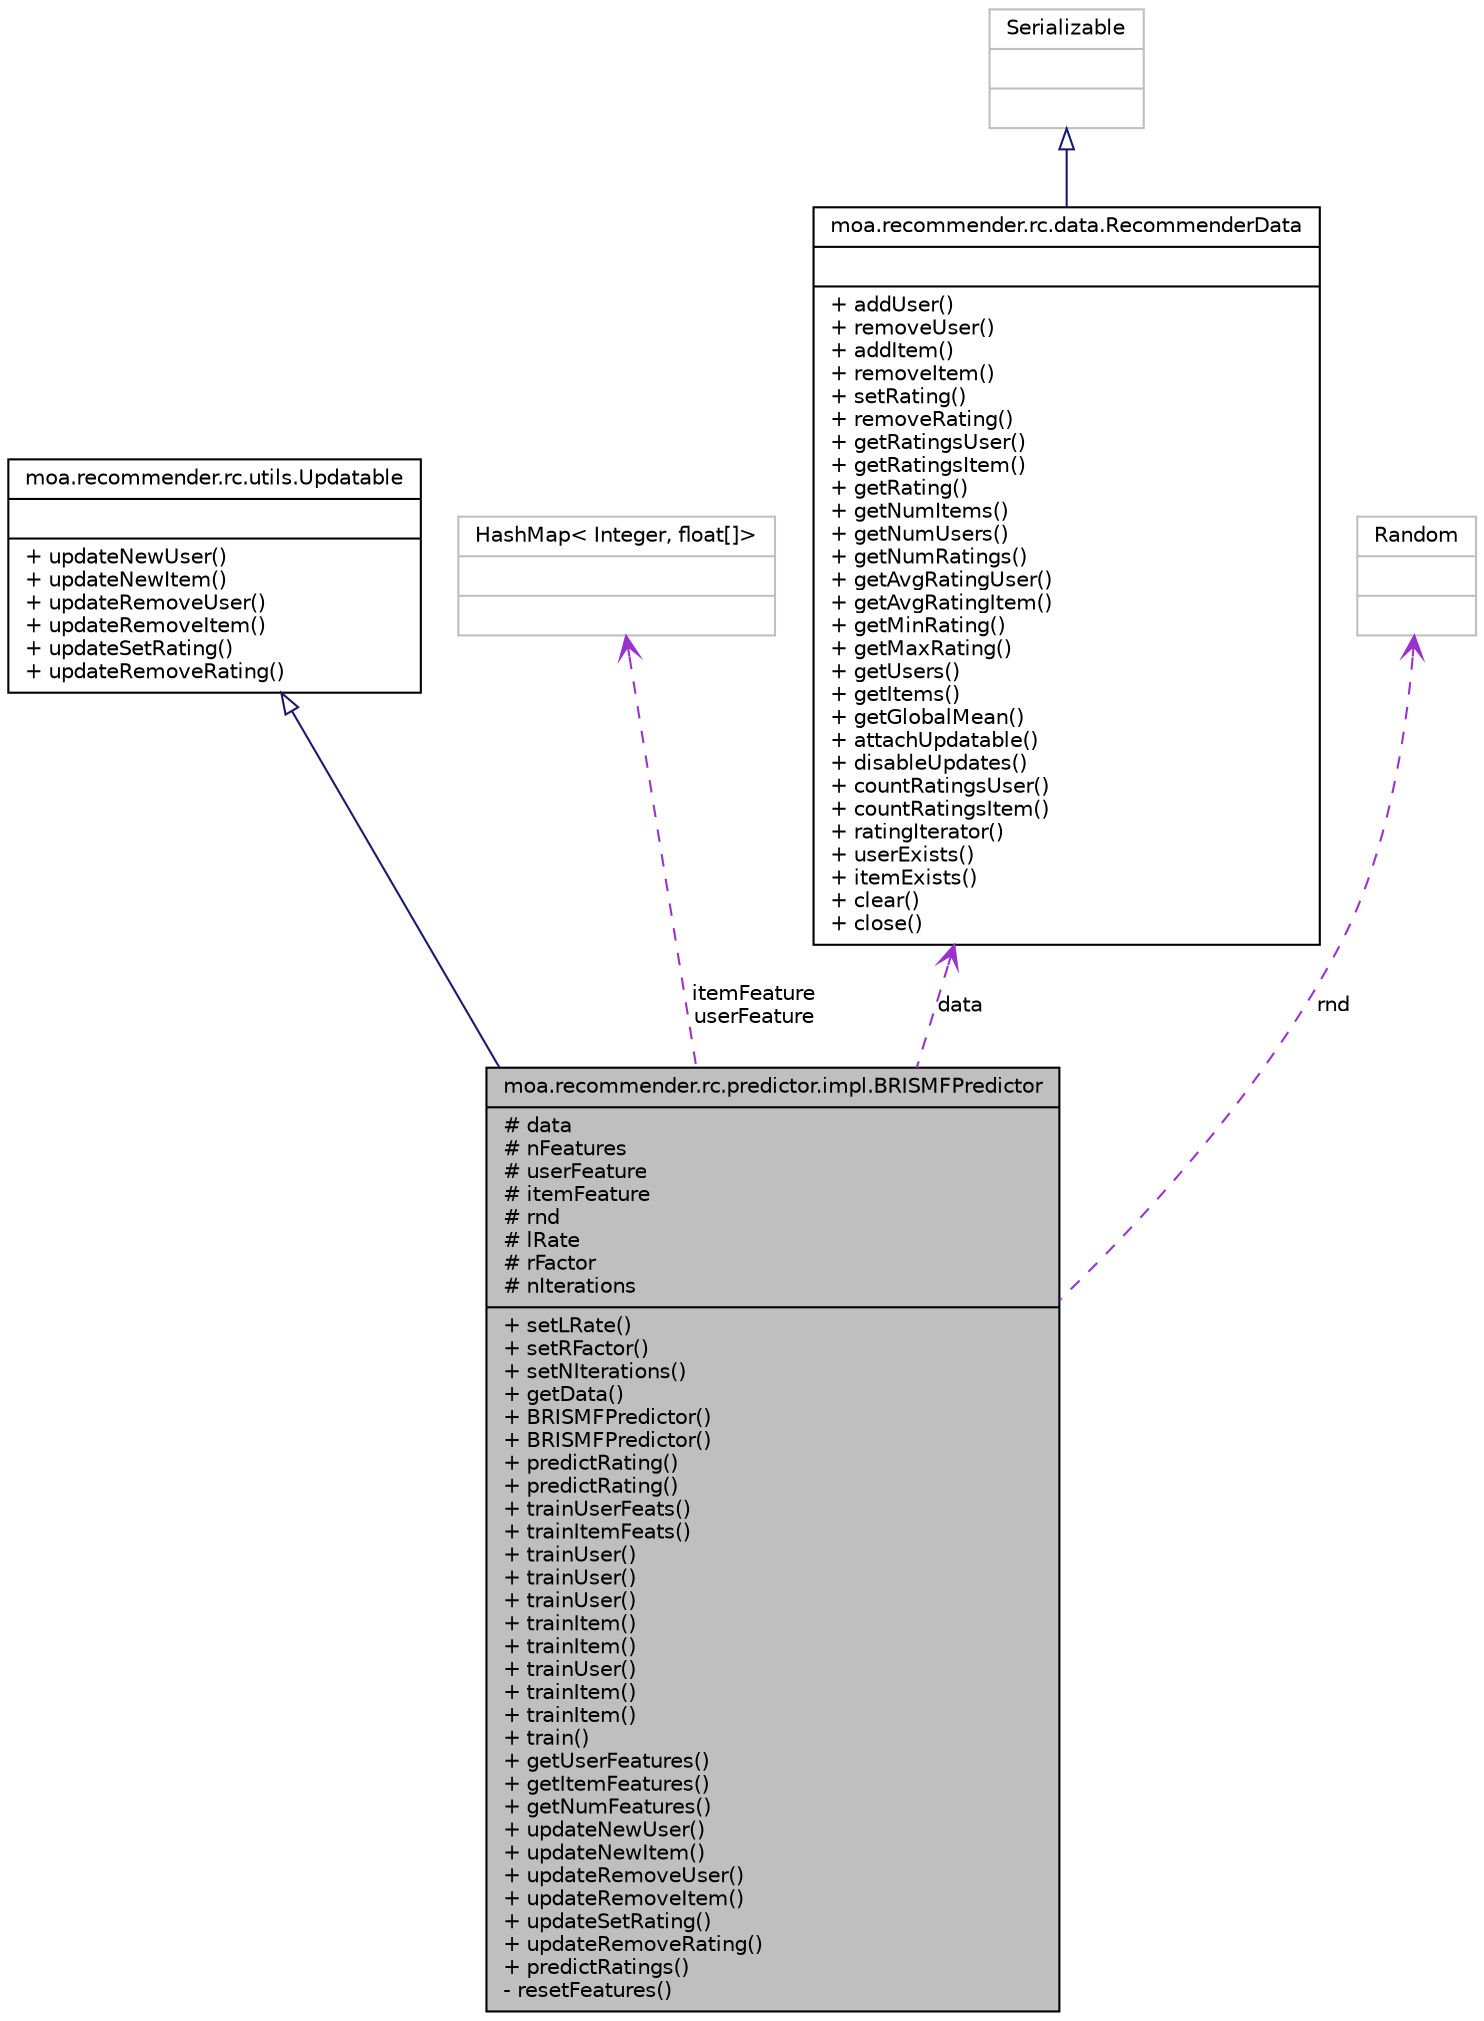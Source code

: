 digraph G
{
  edge [fontname="Helvetica",fontsize="10",labelfontname="Helvetica",labelfontsize="10"];
  node [fontname="Helvetica",fontsize="10",shape=record];
  Node1 [label="{moa.recommender.rc.predictor.impl.BRISMFPredictor\n|# data\l# nFeatures\l# userFeature\l# itemFeature\l# rnd\l# lRate\l# rFactor\l# nIterations\l|+ setLRate()\l+ setRFactor()\l+ setNIterations()\l+ getData()\l+ BRISMFPredictor()\l+ BRISMFPredictor()\l+ predictRating()\l+ predictRating()\l+ trainUserFeats()\l+ trainItemFeats()\l+ trainUser()\l+ trainUser()\l+ trainUser()\l+ trainItem()\l+ trainItem()\l+ trainUser()\l+ trainItem()\l+ trainItem()\l+ train()\l+ getUserFeatures()\l+ getItemFeatures()\l+ getNumFeatures()\l+ updateNewUser()\l+ updateNewItem()\l+ updateRemoveUser()\l+ updateRemoveItem()\l+ updateSetRating()\l+ updateRemoveRating()\l+ predictRatings()\l- resetFeatures()\l}",height=0.2,width=0.4,color="black", fillcolor="grey75", style="filled" fontcolor="black"];
  Node2 -> Node1 [dir=back,color="midnightblue",fontsize="10",style="solid",arrowtail="empty",fontname="Helvetica"];
  Node2 [label="{moa.recommender.rc.utils.Updatable\n||+ updateNewUser()\l+ updateNewItem()\l+ updateRemoveUser()\l+ updateRemoveItem()\l+ updateSetRating()\l+ updateRemoveRating()\l}",height=0.2,width=0.4,color="black", fillcolor="white", style="filled",URL="$interfacemoa_1_1recommender_1_1rc_1_1utils_1_1Updatable.html"];
  Node3 -> Node1 [dir=back,color="darkorchid3",fontsize="10",style="dashed",label="itemFeature\nuserFeature",arrowtail="open",fontname="Helvetica"];
  Node3 [label="{HashMap\< Integer, float[]\>\n||}",height=0.2,width=0.4,color="grey75", fillcolor="white", style="filled"];
  Node4 -> Node1 [dir=back,color="darkorchid3",fontsize="10",style="dashed",label="data",arrowtail="open",fontname="Helvetica"];
  Node4 [label="{moa.recommender.rc.data.RecommenderData\n||+ addUser()\l+ removeUser()\l+ addItem()\l+ removeItem()\l+ setRating()\l+ removeRating()\l+ getRatingsUser()\l+ getRatingsItem()\l+ getRating()\l+ getNumItems()\l+ getNumUsers()\l+ getNumRatings()\l+ getAvgRatingUser()\l+ getAvgRatingItem()\l+ getMinRating()\l+ getMaxRating()\l+ getUsers()\l+ getItems()\l+ getGlobalMean()\l+ attachUpdatable()\l+ disableUpdates()\l+ countRatingsUser()\l+ countRatingsItem()\l+ ratingIterator()\l+ userExists()\l+ itemExists()\l+ clear()\l+ close()\l}",height=0.2,width=0.4,color="black", fillcolor="white", style="filled",URL="$interfacemoa_1_1recommender_1_1rc_1_1data_1_1RecommenderData.html"];
  Node5 -> Node4 [dir=back,color="midnightblue",fontsize="10",style="solid",arrowtail="empty",fontname="Helvetica"];
  Node5 [label="{Serializable\n||}",height=0.2,width=0.4,color="grey75", fillcolor="white", style="filled"];
  Node6 -> Node1 [dir=back,color="darkorchid3",fontsize="10",style="dashed",label="rnd",arrowtail="open",fontname="Helvetica"];
  Node6 [label="{Random\n||}",height=0.2,width=0.4,color="grey75", fillcolor="white", style="filled"];
}
